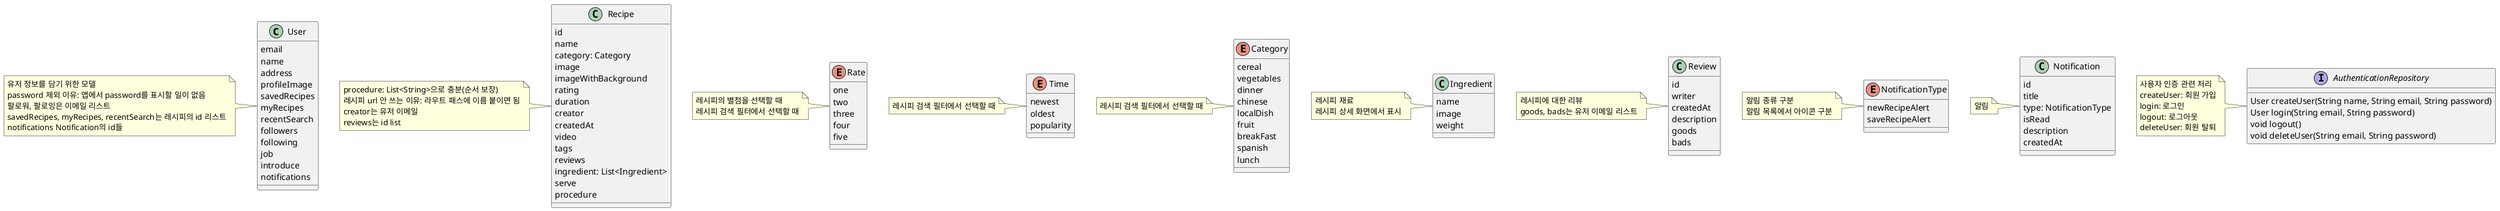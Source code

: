 @startuml

class User {
  email
  name
  address
  profileImage
  savedRecipes
  myRecipes
  recentSearch
  followers
  following
  job
  introduce
  notifications
}
note left
유저 정보를 담기 위한 모델
password 제외 이유: 앱에서 password를 표시할 일이 없음
팔로워, 팔로잉은 이메일 리스트
savedRecipes, myRecipes, recentSearch는 레시피의 id 리스트
notifications Notification의 id들
end note

class Recipe {
  id
  name
  category: Category
  image
  imageWithBackground
  rating
  duration
  creator
  createdAt
  video
  tags
  reviews
  ingredient: List<Ingredient>
  serve
  procedure
}
note left
procedure: List<String>으로 충분(순서 보장)
레시피 url 안 쓰는 이유: 라우트 패스에 이름 붙이면 됨
creator는 유저 이메일
reviews는 id list
end note

enum Rate {
    one
    two
    three
    four
    five
}
note left
레시피의 별점을 선택할 때
레시피 검색 필터에서 선택할 때
end note


enum Time {
  newest
  oldest
  popularity
}
note left
레시피 검색 필터에서 선택할 때
end note


enum Category {
  cereal
  vegetables
  dinner
  chinese
  localDish
  fruit
  breakFast
  spanish
  lunch
}
note left
레시피 검색 필터에서 선택할 때
end note


class Ingredient {
  name
  image
  weight
}
note left
레시피 재료
레시피 상세 화면에서 표시
end note

class Review {
  id
  writer
  createdAt
  description
  goods
  bads
}
note left
레시피에 대한 리뷰
goods, bads는 유저 이메일 리스트
end note

enum NotificationType {
  newRecipeAlert
  saveRecipeAlert
}
note left
알림 종류 구분
알림 목록에서 아이콘 구분
end note

class Notification {
  id
  title
  type: NotificationType
  isRead
  description
  createdAt
}
note left
알림
end note

interface AuthenticationRepository {
User createUser(String name, String email, String password)
User login(String email, String password)
void logout()
void deleteUser(String email, String password)
}
note left
사용자 인증 관련 처리
createUser: 회원 가입
login: 로그인
logout: 로그아웃
deleteUser: 회원 탈퇴
end note

interface UserRepository {
User getUser(String email)
User updateProfile(User user)
void follow(String followTargetEmail, User me)
void unfollow(String unfollowTargetEmail, User me)
}
note left
사용자 정보 관련 처리
getUser: 내 정보 혹은 다른 사용자 정보 가져오기
updateProfile: 내 정보 수정
follow: 팔로잉
unfollow: 팔로잉 삭제
end note

interface RecipeRepository {
List<Recipe> getAllRecipes()
List<Recipe> searchRecipe(Time? time, Category? category, Rate? rate, String keyword)
Recipe getRecipe(int id)
List<Recipe> getRecipes(List<int> ids)
void rateRecipe(Rate rating, Recipe recipe)
void saveRecipe(String email, int recipeId)
void unsaveRecipe(String email, int recipeId)
}
note left
레시피 관련 처리
getAllRecipes: 모든 레시피 가져오기
searchRecipe: 레시피 검색
getRecipe: 레시피 하나 가져옴
getRecipes: 사용자의 savedRecipes, myRecipes, recentSearch의 레시피들 가져옴
rateRecipe: 레시피에 별점 주기
saveRecipe: 사용자의 savedRecipes에 추가
unsaveRecipe: 사용자의 savedRecipes에서 제거
end note

interface ReviewRepository {
void createReview(int recipeId, String email, String description)
List<Review> getReviews(List<int> reviewIds)
void updateReview(Review review)
}
note left
리뷰 관련 처리
createReview: 레시피에 대한 리뷰 등록
getReviews: 레시피에 등록된 리뷰들 가져오기
updateReview: 리뷰에 대한 좋아요, 싫어요 수행
end note

interface NotificationRepository {
List<Notification> getAllNotifications(List<int> ids)
void updateNotification(Notification notification)
}
note left
알림 관련 처리
getAllNotifications: 사용자에 대한 모든 알림 가져오기
updateNotification: 알림 읽음, 안 읽음 처리
end note

@enduml